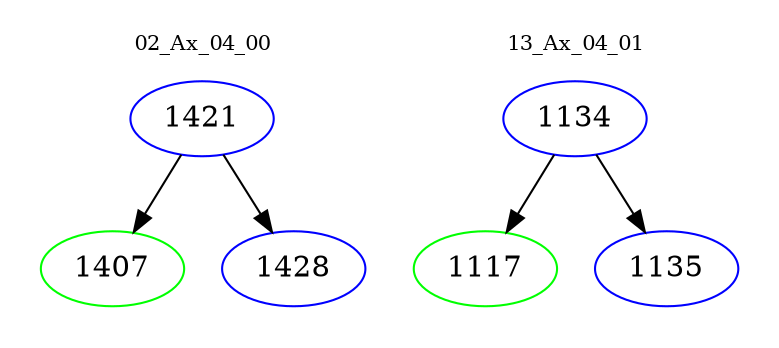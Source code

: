 digraph{
subgraph cluster_0 {
color = white
label = "02_Ax_04_00";
fontsize=10;
T0_1421 [label="1421", color="blue"]
T0_1421 -> T0_1407 [color="black"]
T0_1407 [label="1407", color="green"]
T0_1421 -> T0_1428 [color="black"]
T0_1428 [label="1428", color="blue"]
}
subgraph cluster_1 {
color = white
label = "13_Ax_04_01";
fontsize=10;
T1_1134 [label="1134", color="blue"]
T1_1134 -> T1_1117 [color="black"]
T1_1117 [label="1117", color="green"]
T1_1134 -> T1_1135 [color="black"]
T1_1135 [label="1135", color="blue"]
}
}
